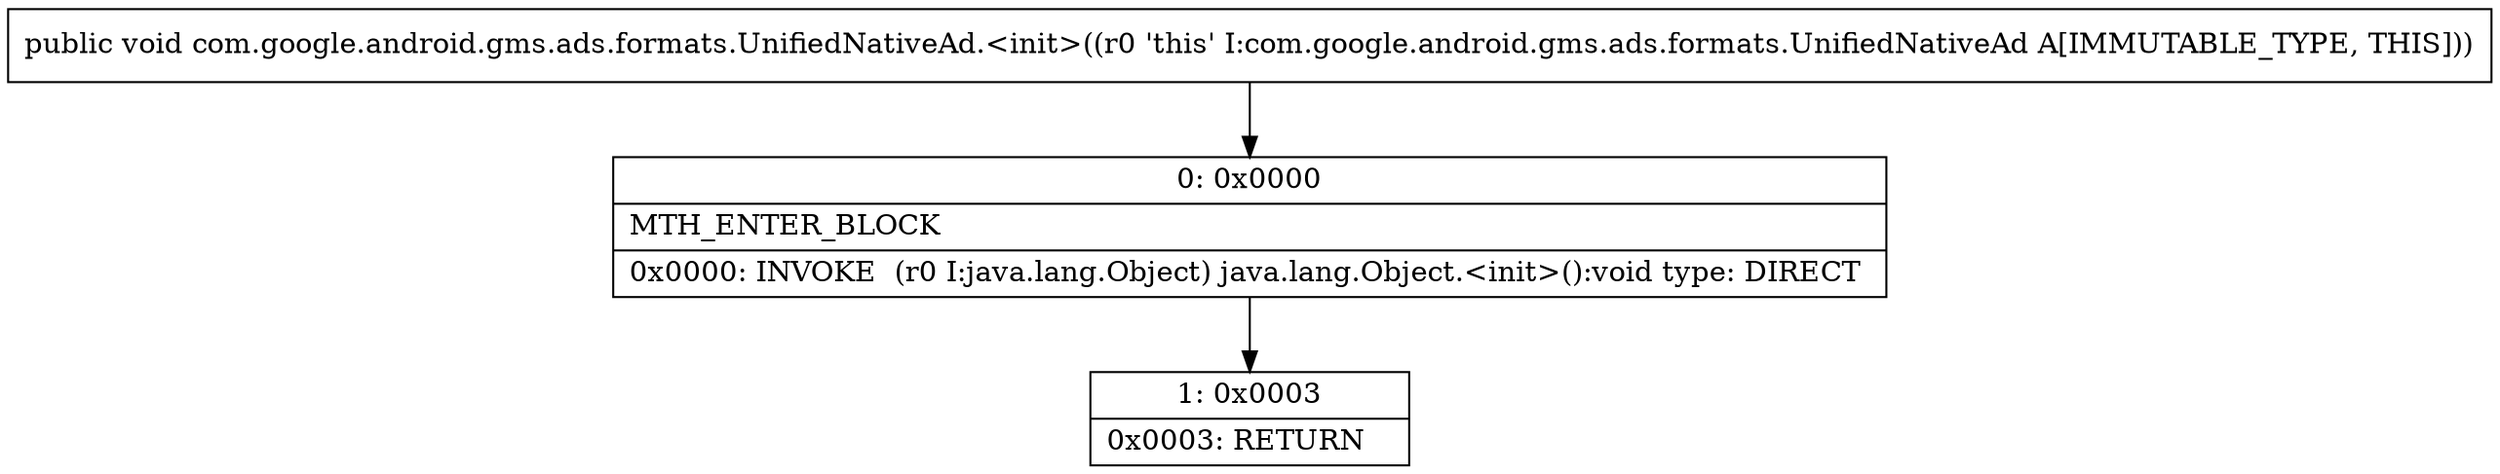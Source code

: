 digraph "CFG forcom.google.android.gms.ads.formats.UnifiedNativeAd.\<init\>()V" {
Node_0 [shape=record,label="{0\:\ 0x0000|MTH_ENTER_BLOCK\l|0x0000: INVOKE  (r0 I:java.lang.Object) java.lang.Object.\<init\>():void type: DIRECT \l}"];
Node_1 [shape=record,label="{1\:\ 0x0003|0x0003: RETURN   \l}"];
MethodNode[shape=record,label="{public void com.google.android.gms.ads.formats.UnifiedNativeAd.\<init\>((r0 'this' I:com.google.android.gms.ads.formats.UnifiedNativeAd A[IMMUTABLE_TYPE, THIS])) }"];
MethodNode -> Node_0;
Node_0 -> Node_1;
}

